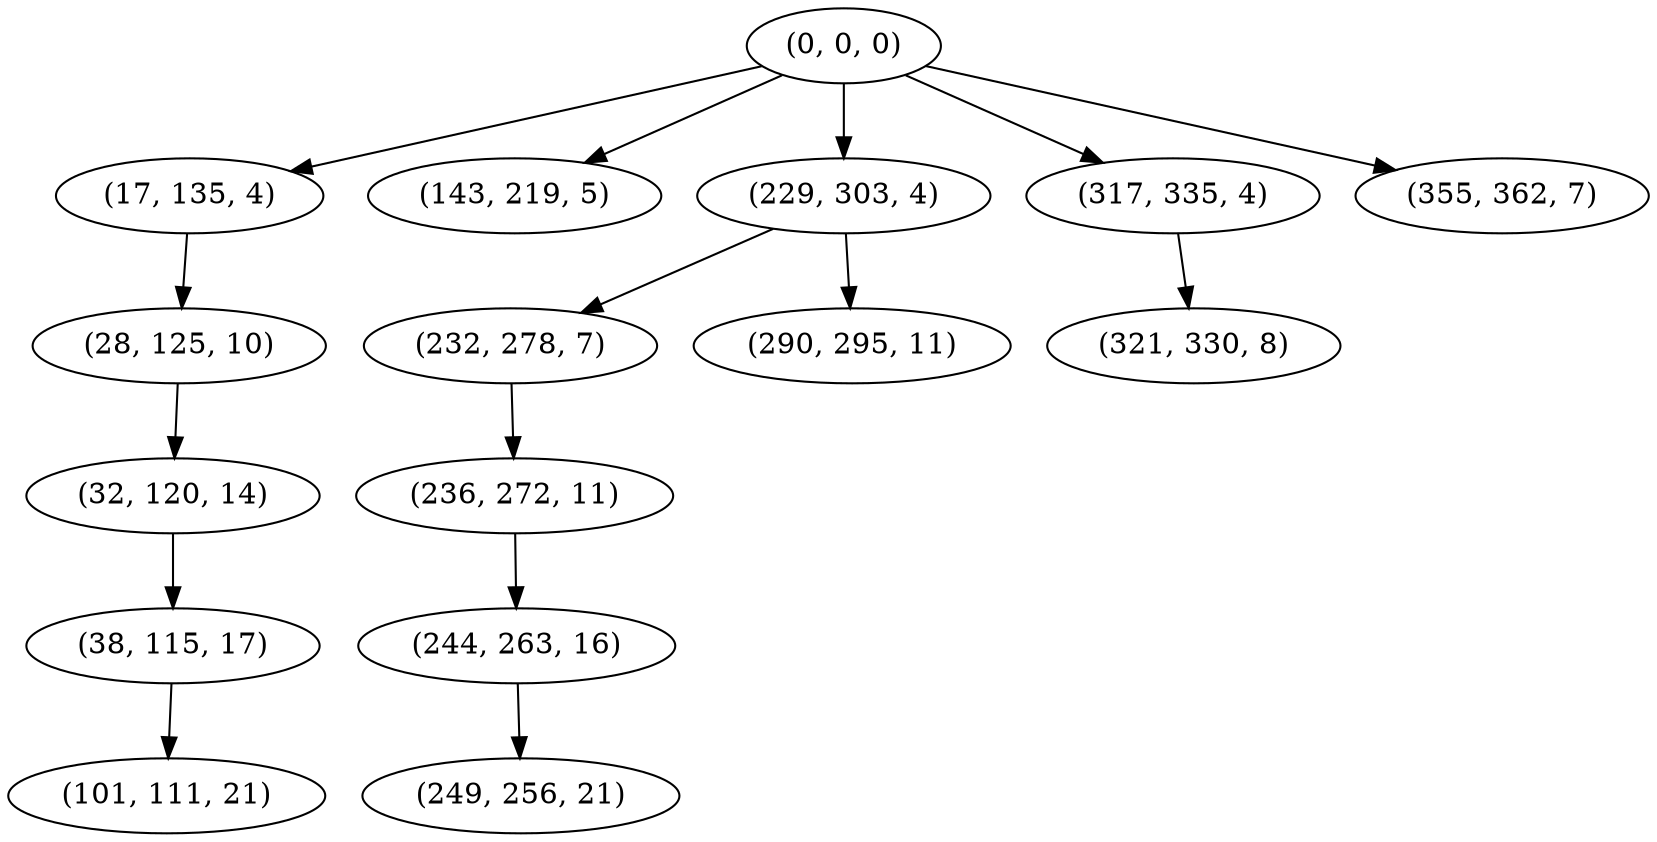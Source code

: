 digraph tree {
    "(0, 0, 0)";
    "(17, 135, 4)";
    "(28, 125, 10)";
    "(32, 120, 14)";
    "(38, 115, 17)";
    "(101, 111, 21)";
    "(143, 219, 5)";
    "(229, 303, 4)";
    "(232, 278, 7)";
    "(236, 272, 11)";
    "(244, 263, 16)";
    "(249, 256, 21)";
    "(290, 295, 11)";
    "(317, 335, 4)";
    "(321, 330, 8)";
    "(355, 362, 7)";
    "(0, 0, 0)" -> "(17, 135, 4)";
    "(0, 0, 0)" -> "(143, 219, 5)";
    "(0, 0, 0)" -> "(229, 303, 4)";
    "(0, 0, 0)" -> "(317, 335, 4)";
    "(0, 0, 0)" -> "(355, 362, 7)";
    "(17, 135, 4)" -> "(28, 125, 10)";
    "(28, 125, 10)" -> "(32, 120, 14)";
    "(32, 120, 14)" -> "(38, 115, 17)";
    "(38, 115, 17)" -> "(101, 111, 21)";
    "(229, 303, 4)" -> "(232, 278, 7)";
    "(229, 303, 4)" -> "(290, 295, 11)";
    "(232, 278, 7)" -> "(236, 272, 11)";
    "(236, 272, 11)" -> "(244, 263, 16)";
    "(244, 263, 16)" -> "(249, 256, 21)";
    "(317, 335, 4)" -> "(321, 330, 8)";
}
